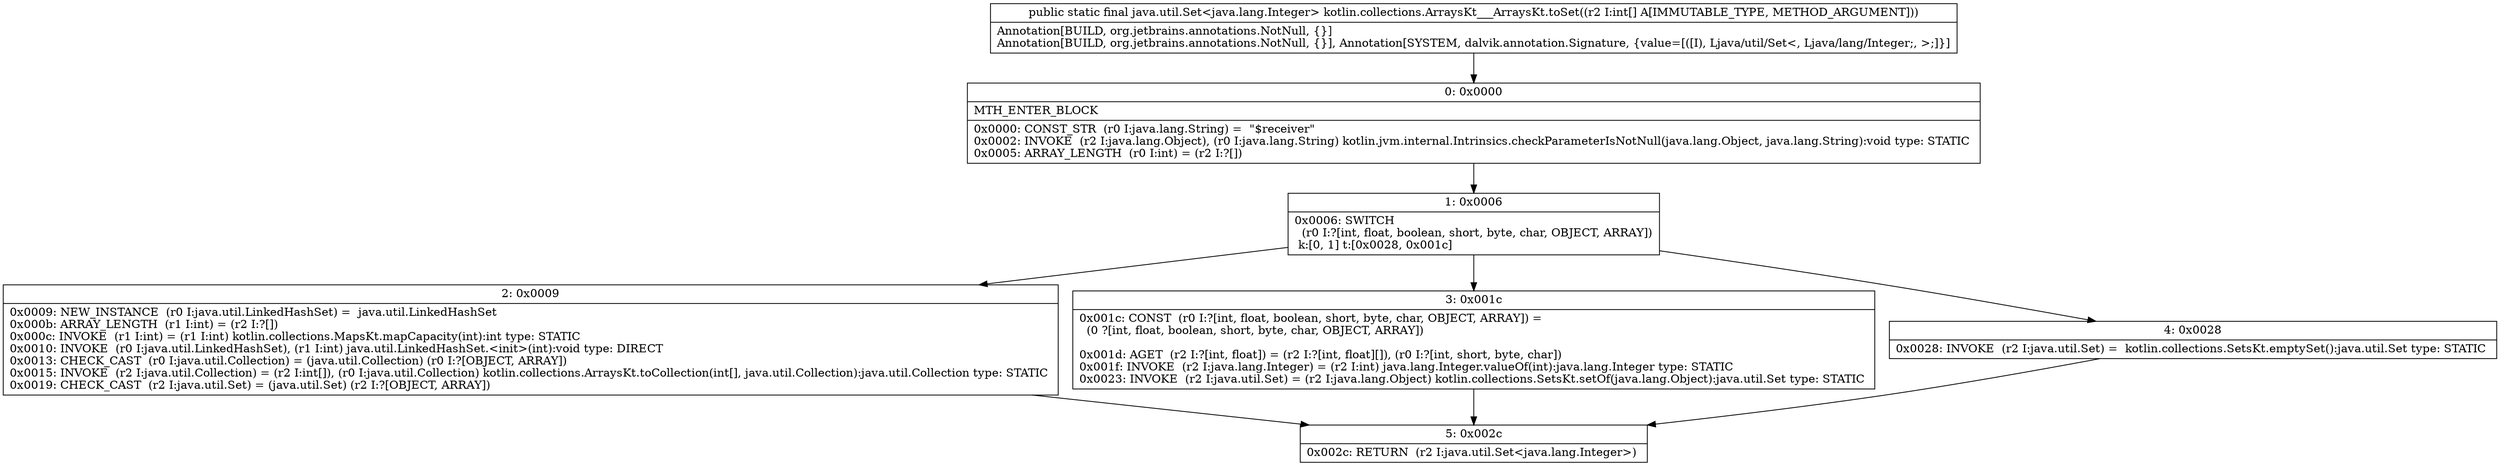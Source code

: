digraph "CFG forkotlin.collections.ArraysKt___ArraysKt.toSet([I)Ljava\/util\/Set;" {
Node_0 [shape=record,label="{0\:\ 0x0000|MTH_ENTER_BLOCK\l|0x0000: CONST_STR  (r0 I:java.lang.String) =  \"$receiver\" \l0x0002: INVOKE  (r2 I:java.lang.Object), (r0 I:java.lang.String) kotlin.jvm.internal.Intrinsics.checkParameterIsNotNull(java.lang.Object, java.lang.String):void type: STATIC \l0x0005: ARRAY_LENGTH  (r0 I:int) = (r2 I:?[]) \l}"];
Node_1 [shape=record,label="{1\:\ 0x0006|0x0006: SWITCH  \l  (r0 I:?[int, float, boolean, short, byte, char, OBJECT, ARRAY])\l k:[0, 1] t:[0x0028, 0x001c] \l}"];
Node_2 [shape=record,label="{2\:\ 0x0009|0x0009: NEW_INSTANCE  (r0 I:java.util.LinkedHashSet) =  java.util.LinkedHashSet \l0x000b: ARRAY_LENGTH  (r1 I:int) = (r2 I:?[]) \l0x000c: INVOKE  (r1 I:int) = (r1 I:int) kotlin.collections.MapsKt.mapCapacity(int):int type: STATIC \l0x0010: INVOKE  (r0 I:java.util.LinkedHashSet), (r1 I:int) java.util.LinkedHashSet.\<init\>(int):void type: DIRECT \l0x0013: CHECK_CAST  (r0 I:java.util.Collection) = (java.util.Collection) (r0 I:?[OBJECT, ARRAY]) \l0x0015: INVOKE  (r2 I:java.util.Collection) = (r2 I:int[]), (r0 I:java.util.Collection) kotlin.collections.ArraysKt.toCollection(int[], java.util.Collection):java.util.Collection type: STATIC \l0x0019: CHECK_CAST  (r2 I:java.util.Set) = (java.util.Set) (r2 I:?[OBJECT, ARRAY]) \l}"];
Node_3 [shape=record,label="{3\:\ 0x001c|0x001c: CONST  (r0 I:?[int, float, boolean, short, byte, char, OBJECT, ARRAY]) = \l  (0 ?[int, float, boolean, short, byte, char, OBJECT, ARRAY])\l \l0x001d: AGET  (r2 I:?[int, float]) = (r2 I:?[int, float][]), (r0 I:?[int, short, byte, char]) \l0x001f: INVOKE  (r2 I:java.lang.Integer) = (r2 I:int) java.lang.Integer.valueOf(int):java.lang.Integer type: STATIC \l0x0023: INVOKE  (r2 I:java.util.Set) = (r2 I:java.lang.Object) kotlin.collections.SetsKt.setOf(java.lang.Object):java.util.Set type: STATIC \l}"];
Node_4 [shape=record,label="{4\:\ 0x0028|0x0028: INVOKE  (r2 I:java.util.Set) =  kotlin.collections.SetsKt.emptySet():java.util.Set type: STATIC \l}"];
Node_5 [shape=record,label="{5\:\ 0x002c|0x002c: RETURN  (r2 I:java.util.Set\<java.lang.Integer\>) \l}"];
MethodNode[shape=record,label="{public static final java.util.Set\<java.lang.Integer\> kotlin.collections.ArraysKt___ArraysKt.toSet((r2 I:int[] A[IMMUTABLE_TYPE, METHOD_ARGUMENT]))  | Annotation[BUILD, org.jetbrains.annotations.NotNull, \{\}]\lAnnotation[BUILD, org.jetbrains.annotations.NotNull, \{\}], Annotation[SYSTEM, dalvik.annotation.Signature, \{value=[([I), Ljava\/util\/Set\<, Ljava\/lang\/Integer;, \>;]\}]\l}"];
MethodNode -> Node_0;
Node_0 -> Node_1;
Node_1 -> Node_2;
Node_1 -> Node_3;
Node_1 -> Node_4;
Node_2 -> Node_5;
Node_3 -> Node_5;
Node_4 -> Node_5;
}

